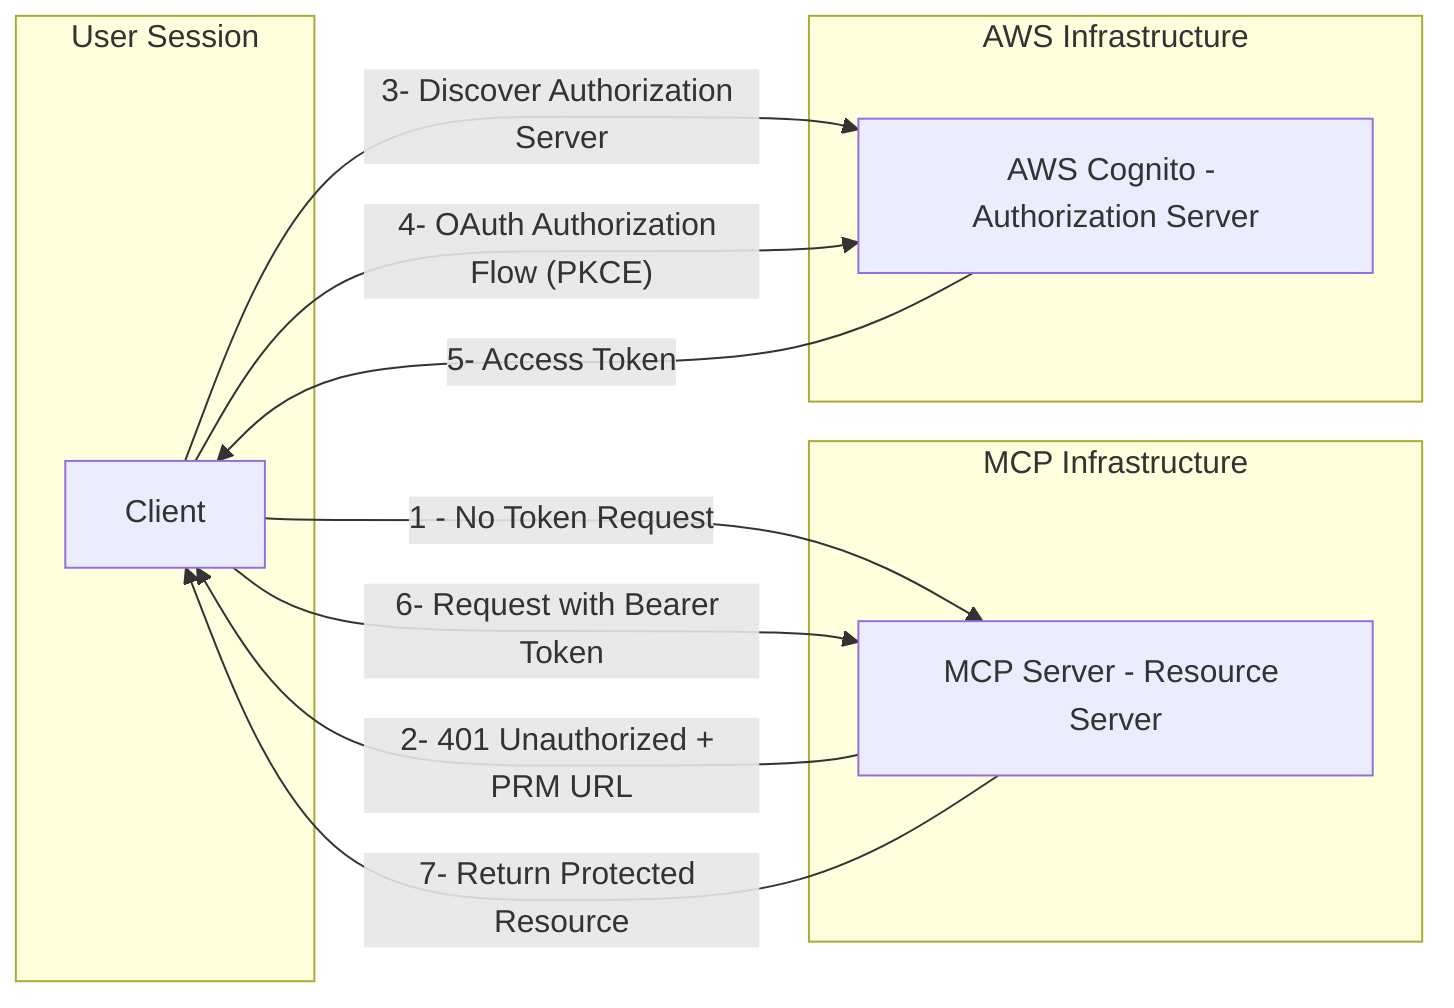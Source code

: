 flowchart LR
 subgraph subGraph0["User Session"]
        A["Client"]
  end
 subgraph subGraph1["MCP Infrastructure"]
        B["MCP Server - Resource Server"]
  end
 subgraph subGraph2["AWS Infrastructure"]
        C["AWS Cognito - Authorization Server"]
  end
    A -- "1 - No Token Request" --> B
    B -- "2- 401 Unauthorized + PRM URL" --> A
    A -- "3- Discover Authorization Server" --> C
    A -- "4- OAuth Authorization Flow (PKCE)" --> C
    C -- "5- Access Token" --> A
    A -- "6- Request with Bearer Token" --> B
    B -- "7- Return Protected Resource" --> A